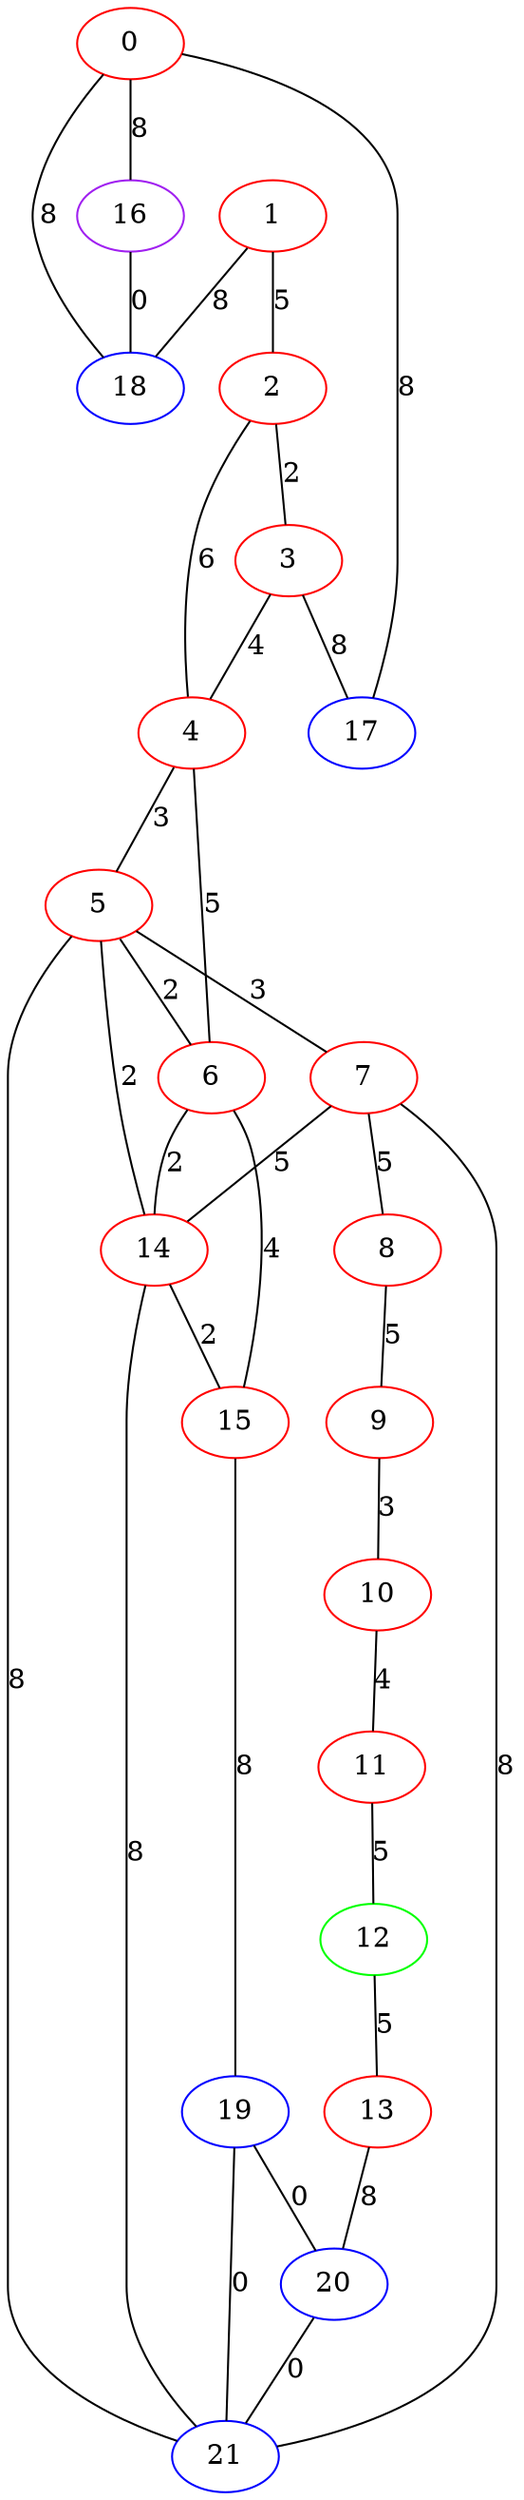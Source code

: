 graph "" {
0 [color=red, weight=1];
1 [color=red, weight=1];
2 [color=red, weight=1];
3 [color=red, weight=1];
4 [color=red, weight=1];
5 [color=red, weight=1];
6 [color=red, weight=1];
7 [color=red, weight=1];
8 [color=red, weight=1];
9 [color=red, weight=1];
10 [color=red, weight=1];
11 [color=red, weight=1];
12 [color=green, weight=2];
13 [color=red, weight=1];
14 [color=red, weight=1];
15 [color=red, weight=1];
16 [color=purple, weight=4];
17 [color=blue, weight=3];
18 [color=blue, weight=3];
19 [color=blue, weight=3];
20 [color=blue, weight=3];
21 [color=blue, weight=3];
0 -- 16  [key=0, label=8];
0 -- 17  [key=0, label=8];
0 -- 18  [key=0, label=8];
1 -- 2  [key=0, label=5];
1 -- 18  [key=0, label=8];
2 -- 3  [key=0, label=2];
2 -- 4  [key=0, label=6];
3 -- 17  [key=0, label=8];
3 -- 4  [key=0, label=4];
4 -- 5  [key=0, label=3];
4 -- 6  [key=0, label=5];
5 -- 21  [key=0, label=8];
5 -- 6  [key=0, label=2];
5 -- 14  [key=0, label=2];
5 -- 7  [key=0, label=3];
6 -- 14  [key=0, label=2];
6 -- 15  [key=0, label=4];
7 -- 8  [key=0, label=5];
7 -- 14  [key=0, label=5];
7 -- 21  [key=0, label=8];
8 -- 9  [key=0, label=5];
9 -- 10  [key=0, label=3];
10 -- 11  [key=0, label=4];
11 -- 12  [key=0, label=5];
12 -- 13  [key=0, label=5];
13 -- 20  [key=0, label=8];
14 -- 15  [key=0, label=2];
14 -- 21  [key=0, label=8];
15 -- 19  [key=0, label=8];
16 -- 18  [key=0, label=0];
19 -- 20  [key=0, label=0];
19 -- 21  [key=0, label=0];
20 -- 21  [key=0, label=0];
}
